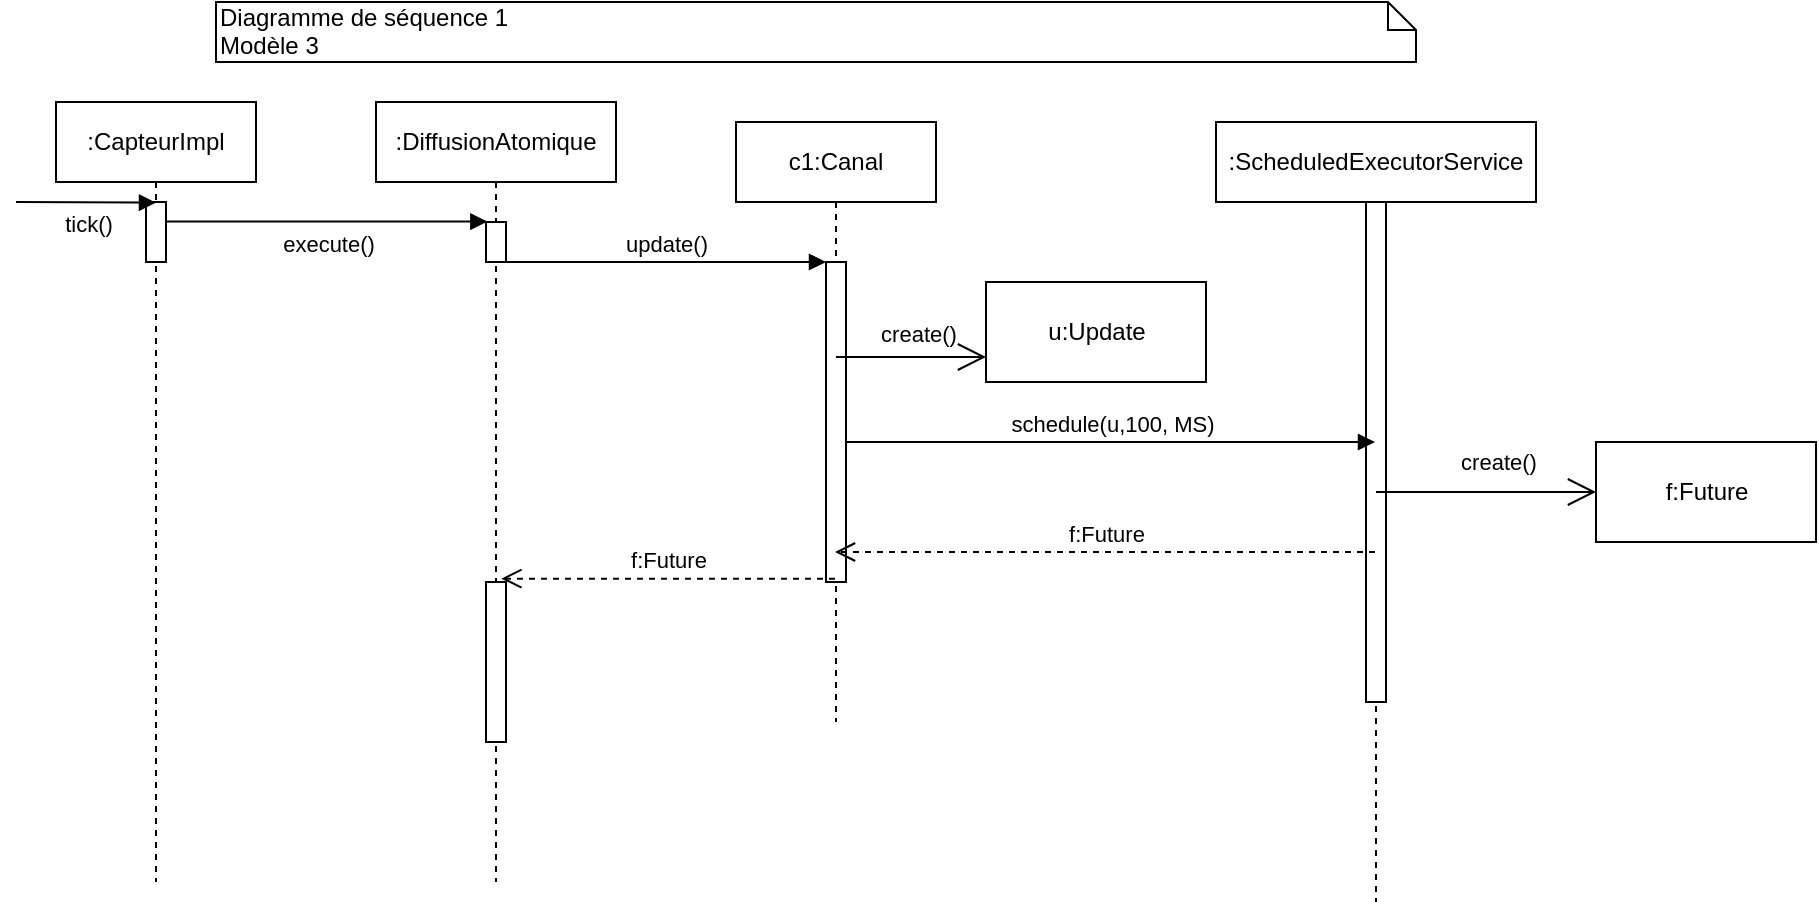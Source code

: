 <mxfile version="13.9.9" type="device"><diagram id="dI-N7VCsgYNtQGY_zMki" name="Page-1"><mxGraphModel dx="1422" dy="798" grid="1" gridSize="10" guides="1" tooltips="1" connect="1" arrows="1" fold="1" page="1" pageScale="1" pageWidth="827" pageHeight="1169" math="0" shadow="0"><root><mxCell id="0"/><mxCell id="1" parent="0"/><mxCell id="EyYKePoFsqw9w69TamQr-1" value="Diagramme de séquence 1&lt;br&gt;Modèle 3" style="shape=note;whiteSpace=wrap;html=1;size=14;verticalAlign=top;align=left;spacingTop=-6;" parent="1" vertex="1"><mxGeometry x="120" y="30" width="600" height="30" as="geometry"/></mxCell><mxCell id="EyYKePoFsqw9w69TamQr-2" value=":DiffusionAtomique" style="shape=umlLifeline;perimeter=lifelinePerimeter;whiteSpace=wrap;html=1;container=1;collapsible=0;recursiveResize=0;outlineConnect=0;" parent="1" vertex="1"><mxGeometry x="200" y="80" width="120" height="390" as="geometry"/></mxCell><mxCell id="EyYKePoFsqw9w69TamQr-3" value="" style="html=1;points=[];perimeter=orthogonalPerimeter;" parent="EyYKePoFsqw9w69TamQr-2" vertex="1"><mxGeometry x="55" y="60" width="10" height="20" as="geometry"/></mxCell><mxCell id="EyYKePoFsqw9w69TamQr-4" value="" style="html=1;points=[];perimeter=orthogonalPerimeter;" parent="EyYKePoFsqw9w69TamQr-2" vertex="1"><mxGeometry x="55" y="240" width="10" height="80" as="geometry"/></mxCell><mxCell id="EyYKePoFsqw9w69TamQr-5" value="c1:Canal" style="shape=umlLifeline;perimeter=lifelinePerimeter;whiteSpace=wrap;html=1;container=1;collapsible=0;recursiveResize=0;outlineConnect=0;" parent="1" vertex="1"><mxGeometry x="380" y="90" width="100" height="300" as="geometry"/></mxCell><mxCell id="EyYKePoFsqw9w69TamQr-6" value="" style="html=1;points=[];perimeter=orthogonalPerimeter;" parent="EyYKePoFsqw9w69TamQr-5" vertex="1"><mxGeometry x="45" y="70" width="10" height="160" as="geometry"/></mxCell><mxCell id="EyYKePoFsqw9w69TamQr-7" value=":ScheduledExecutorService" style="shape=umlLifeline;perimeter=lifelinePerimeter;whiteSpace=wrap;html=1;container=1;collapsible=0;recursiveResize=0;outlineConnect=0;" parent="1" vertex="1"><mxGeometry x="620" y="90" width="160" height="390" as="geometry"/></mxCell><mxCell id="EyYKePoFsqw9w69TamQr-8" value="" style="html=1;points=[];perimeter=orthogonalPerimeter;" parent="EyYKePoFsqw9w69TamQr-7" vertex="1"><mxGeometry x="75" y="40" width="10" height="250" as="geometry"/></mxCell><mxCell id="EyYKePoFsqw9w69TamQr-10" value="update()" style="html=1;verticalAlign=bottom;endArrow=block;entryX=0;entryY=0;" parent="1" source="EyYKePoFsqw9w69TamQr-3" target="EyYKePoFsqw9w69TamQr-6" edge="1"><mxGeometry relative="1" as="geometry"><mxPoint x="355" y="170" as="sourcePoint"/></mxGeometry></mxCell><mxCell id="EyYKePoFsqw9w69TamQr-11" value="u:Update" style="html=1;" parent="1" vertex="1"><mxGeometry x="505" y="170" width="110" height="50" as="geometry"/></mxCell><mxCell id="EyYKePoFsqw9w69TamQr-12" value="create()" style="endArrow=open;endFill=1;endSize=12;html=1;entryX=0;entryY=0.75;entryDx=0;entryDy=0;" parent="1" source="EyYKePoFsqw9w69TamQr-5" target="EyYKePoFsqw9w69TamQr-11" edge="1"><mxGeometry x="0.073" y="13" width="160" relative="1" as="geometry"><mxPoint x="490" y="250" as="sourcePoint"/><mxPoint x="650" y="250" as="targetPoint"/><mxPoint x="1" y="1" as="offset"/></mxGeometry></mxCell><mxCell id="EyYKePoFsqw9w69TamQr-13" value="schedule(u,100, MS)" style="html=1;verticalAlign=bottom;endArrow=block;" parent="1" edge="1"><mxGeometry relative="1" as="geometry"><mxPoint x="435" y="250" as="sourcePoint"/><mxPoint x="699.5" y="250" as="targetPoint"/></mxGeometry></mxCell><mxCell id="EyYKePoFsqw9w69TamQr-14" value="f:Future" style="html=1;" parent="1" vertex="1"><mxGeometry x="810" y="250" width="110" height="50" as="geometry"/></mxCell><mxCell id="EyYKePoFsqw9w69TamQr-15" value="create()" style="endArrow=open;endFill=1;endSize=12;html=1;entryX=0;entryY=0.5;entryDx=0;entryDy=0;" parent="1" source="EyYKePoFsqw9w69TamQr-7" target="EyYKePoFsqw9w69TamQr-14" edge="1"><mxGeometry x="0.1" y="15" width="160" relative="1" as="geometry"><mxPoint x="790" y="250" as="sourcePoint"/><mxPoint x="830" y="220" as="targetPoint"/><mxPoint as="offset"/></mxGeometry></mxCell><mxCell id="EyYKePoFsqw9w69TamQr-16" value="f:Future" style="html=1;verticalAlign=bottom;endArrow=open;dashed=1;endSize=8;" parent="1" edge="1"><mxGeometry relative="1" as="geometry"><mxPoint x="429.5" y="305" as="targetPoint"/><mxPoint x="699.5" y="305" as="sourcePoint"/></mxGeometry></mxCell><mxCell id="EyYKePoFsqw9w69TamQr-17" value="f:Future" style="html=1;verticalAlign=bottom;endArrow=open;dashed=1;endSize=8;entryX=0.767;entryY=-0.021;entryDx=0;entryDy=0;entryPerimeter=0;" parent="1" source="EyYKePoFsqw9w69TamQr-5" target="EyYKePoFsqw9w69TamQr-4" edge="1"><mxGeometry relative="1" as="geometry"><mxPoint x="355" y="246" as="targetPoint"/><mxPoint x="360" y="370" as="sourcePoint"/></mxGeometry></mxCell><mxCell id="EyYKePoFsqw9w69TamQr-18" value="execute()" style="html=1;verticalAlign=bottom;endArrow=block;entryX=0.067;entryY=-0.011;entryDx=0;entryDy=0;entryPerimeter=0;" parent="1" target="EyYKePoFsqw9w69TamQr-3" edge="1" source="q3-rO7ssyVDsnN9RqrKs-1"><mxGeometry x="0.036" y="-20" width="80" relative="1" as="geometry"><mxPoint x="150" y="130" as="sourcePoint"/><mxPoint x="230" y="140" as="targetPoint"/><mxPoint as="offset"/></mxGeometry></mxCell><mxCell id="q3-rO7ssyVDsnN9RqrKs-1" value=":CapteurImpl" style="shape=umlLifeline;perimeter=lifelinePerimeter;whiteSpace=wrap;html=1;container=1;collapsible=0;recursiveResize=0;outlineConnect=0;" vertex="1" parent="1"><mxGeometry x="40" y="80" width="100" height="390" as="geometry"/></mxCell><mxCell id="q3-rO7ssyVDsnN9RqrKs-2" value="" style="html=1;points=[];perimeter=orthogonalPerimeter;" vertex="1" parent="q3-rO7ssyVDsnN9RqrKs-1"><mxGeometry x="45" y="50" width="10" height="30" as="geometry"/></mxCell><mxCell id="q3-rO7ssyVDsnN9RqrKs-4" value="tick()" style="html=1;verticalAlign=bottom;endArrow=block;" edge="1" parent="1"><mxGeometry x="0.036" y="-20" width="80" relative="1" as="geometry"><mxPoint x="20" y="130" as="sourcePoint"/><mxPoint x="90" y="130.33" as="targetPoint"/><mxPoint as="offset"/></mxGeometry></mxCell></root></mxGraphModel></diagram></mxfile>